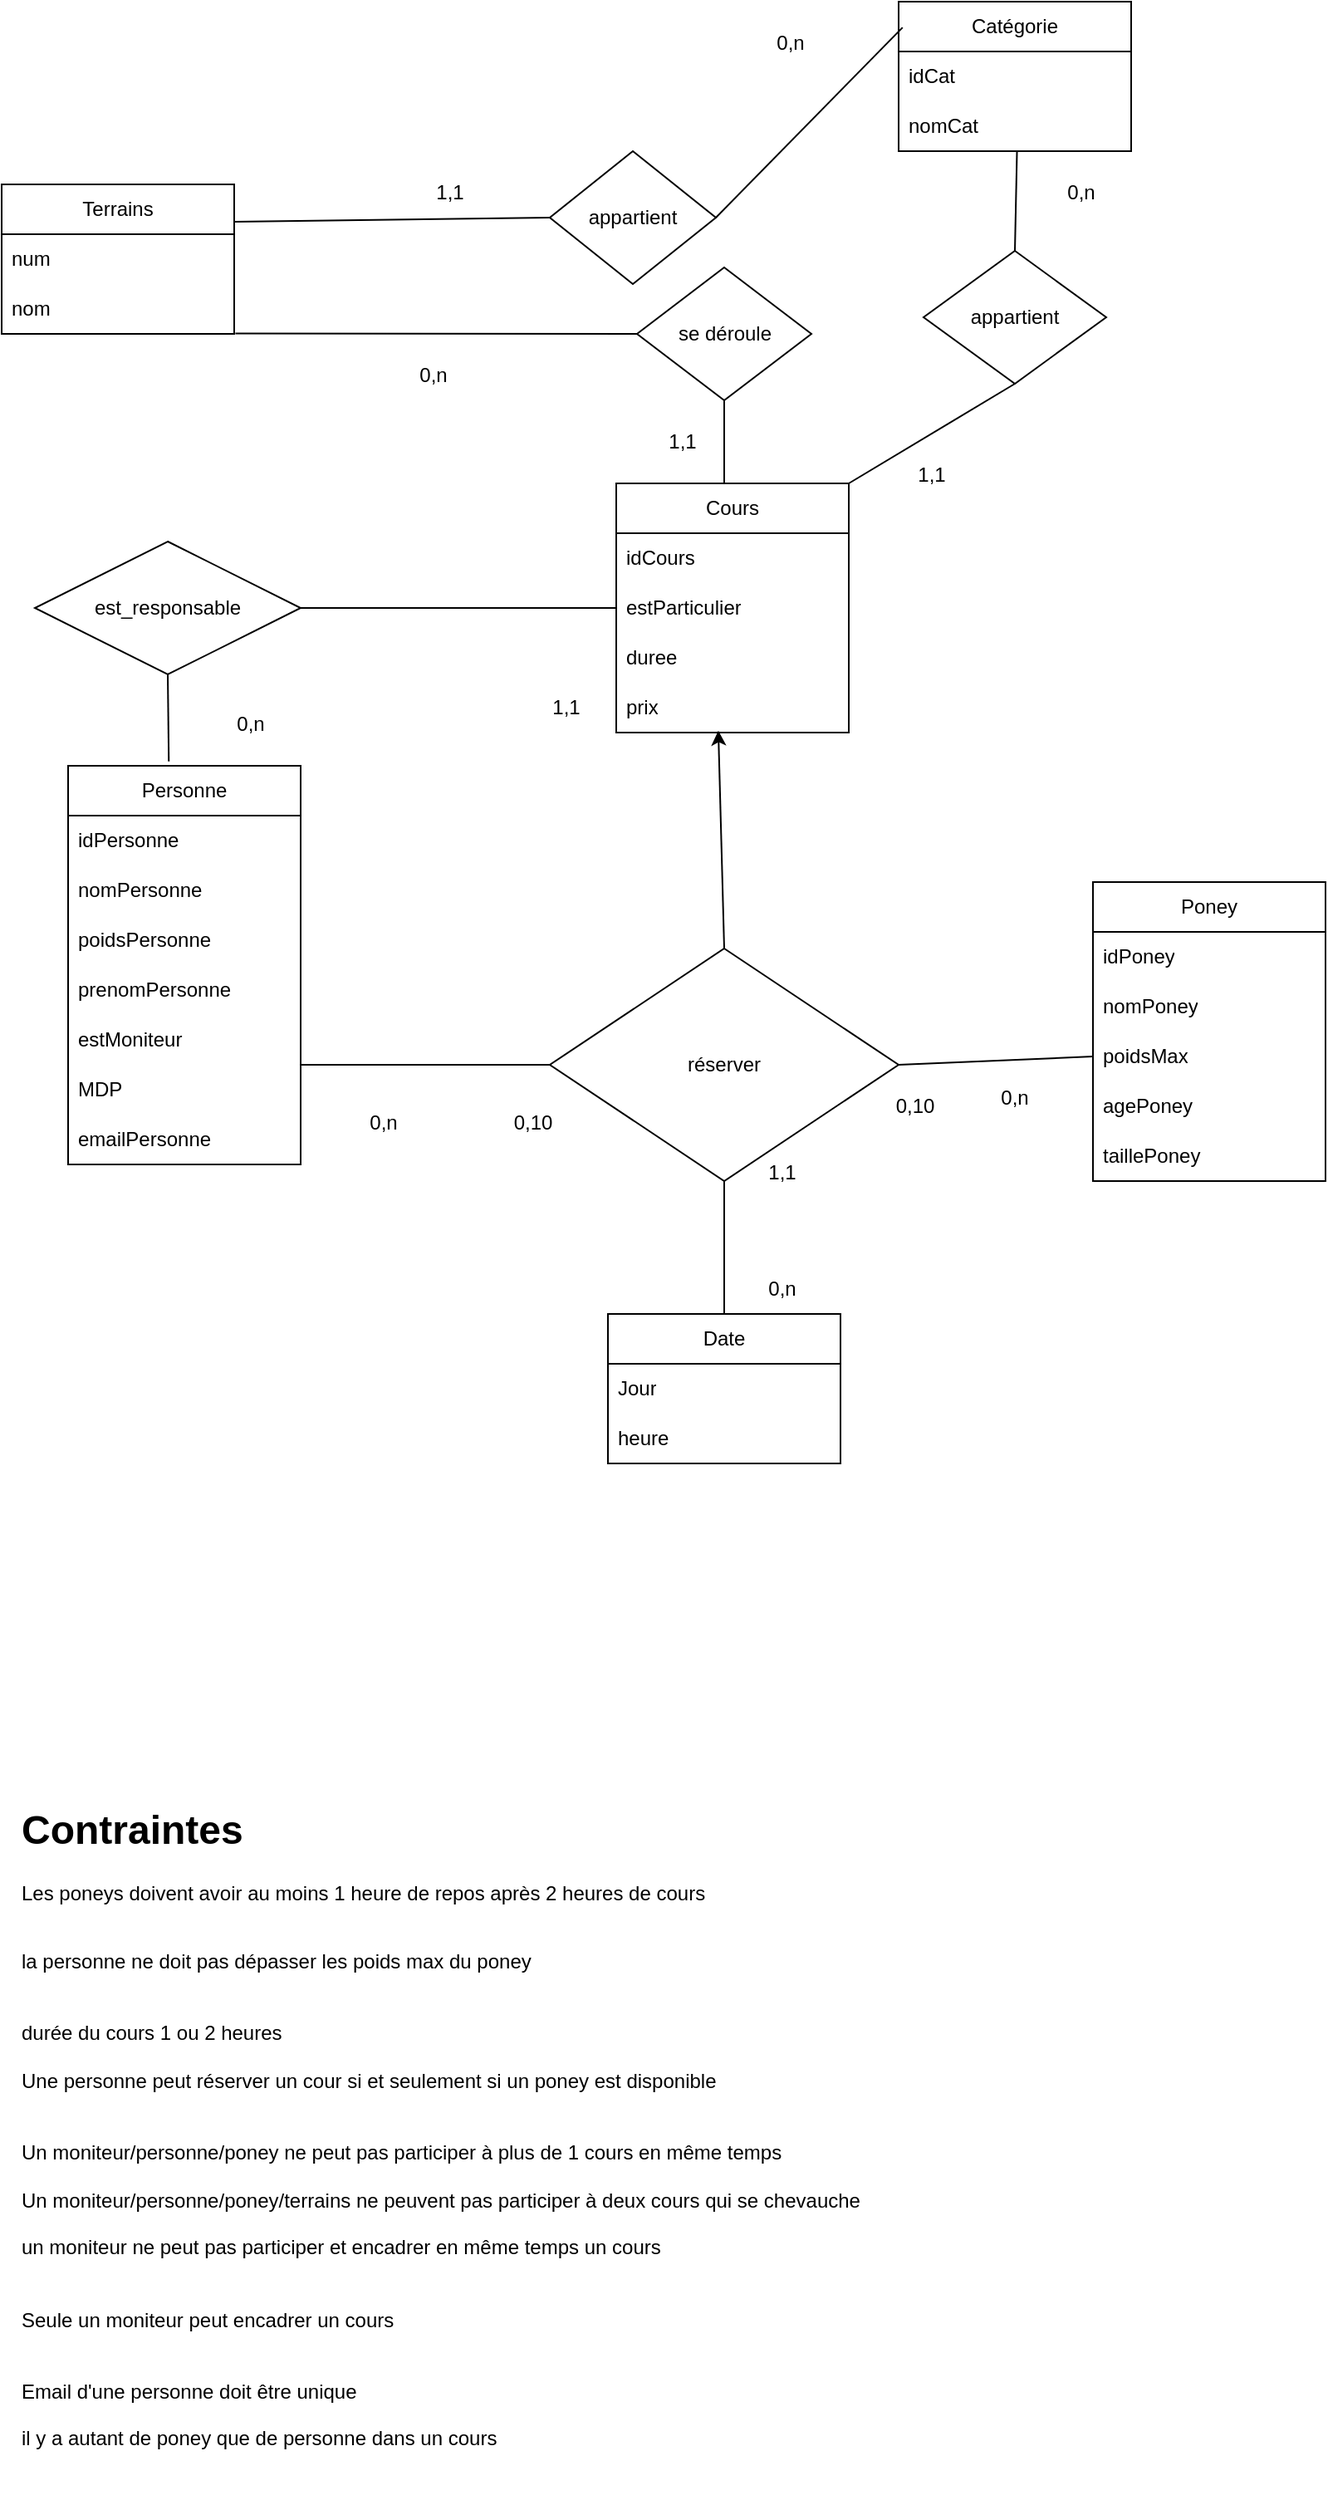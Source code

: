 <mxfile version="24.7.14">
  <diagram name="Page-1" id="9W7HuSMjV6_ZXsu8XZHZ">
    <mxGraphModel dx="1687" dy="2105" grid="1" gridSize="10" guides="1" tooltips="1" connect="1" arrows="1" fold="1" page="1" pageScale="1" pageWidth="827" pageHeight="1169" math="0" shadow="0">
      <root>
        <mxCell id="0" />
        <mxCell id="1" parent="0" />
        <mxCell id="h7xVEBj8XtHK8gHXebEV-5" value="&lt;div&gt;Poney&lt;/div&gt;" style="swimlane;fontStyle=0;childLayout=stackLayout;horizontal=1;startSize=30;horizontalStack=0;resizeParent=1;resizeParentMax=0;resizeLast=0;collapsible=1;marginBottom=0;whiteSpace=wrap;html=1;" parent="1" vertex="1">
          <mxGeometry x="687" y="190" width="140" height="180" as="geometry" />
        </mxCell>
        <mxCell id="h7xVEBj8XtHK8gHXebEV-6" value="idPoney" style="text;strokeColor=none;fillColor=none;align=left;verticalAlign=middle;spacingLeft=4;spacingRight=4;overflow=hidden;points=[[0,0.5],[1,0.5]];portConstraint=eastwest;rotatable=0;whiteSpace=wrap;html=1;" parent="h7xVEBj8XtHK8gHXebEV-5" vertex="1">
          <mxGeometry y="30" width="140" height="30" as="geometry" />
        </mxCell>
        <mxCell id="h7xVEBj8XtHK8gHXebEV-38" value="nomPoney" style="text;strokeColor=none;fillColor=none;align=left;verticalAlign=middle;spacingLeft=4;spacingRight=4;overflow=hidden;points=[[0,0.5],[1,0.5]];portConstraint=eastwest;rotatable=0;whiteSpace=wrap;html=1;" parent="h7xVEBj8XtHK8gHXebEV-5" vertex="1">
          <mxGeometry y="60" width="140" height="30" as="geometry" />
        </mxCell>
        <mxCell id="h7xVEBj8XtHK8gHXebEV-40" value="&lt;div&gt;poidsMax&lt;/div&gt;" style="text;strokeColor=none;fillColor=none;align=left;verticalAlign=middle;spacingLeft=4;spacingRight=4;overflow=hidden;points=[[0,0.5],[1,0.5]];portConstraint=eastwest;rotatable=0;whiteSpace=wrap;html=1;" parent="h7xVEBj8XtHK8gHXebEV-5" vertex="1">
          <mxGeometry y="90" width="140" height="30" as="geometry" />
        </mxCell>
        <mxCell id="h7xVEBj8XtHK8gHXebEV-7" value="agePoney" style="text;strokeColor=none;fillColor=none;align=left;verticalAlign=middle;spacingLeft=4;spacingRight=4;overflow=hidden;points=[[0,0.5],[1,0.5]];portConstraint=eastwest;rotatable=0;whiteSpace=wrap;html=1;" parent="h7xVEBj8XtHK8gHXebEV-5" vertex="1">
          <mxGeometry y="120" width="140" height="30" as="geometry" />
        </mxCell>
        <mxCell id="h7xVEBj8XtHK8gHXebEV-8" value="&lt;div&gt;taillePoney&lt;/div&gt;" style="text;strokeColor=none;fillColor=none;align=left;verticalAlign=middle;spacingLeft=4;spacingRight=4;overflow=hidden;points=[[0,0.5],[1,0.5]];portConstraint=eastwest;rotatable=0;whiteSpace=wrap;html=1;" parent="h7xVEBj8XtHK8gHXebEV-5" vertex="1">
          <mxGeometry y="150" width="140" height="30" as="geometry" />
        </mxCell>
        <mxCell id="h7xVEBj8XtHK8gHXebEV-1" value="Personne" style="swimlane;fontStyle=0;childLayout=stackLayout;horizontal=1;startSize=30;horizontalStack=0;resizeParent=1;resizeParentMax=0;resizeLast=0;collapsible=1;marginBottom=0;whiteSpace=wrap;html=1;" parent="1" vertex="1">
          <mxGeometry x="70" y="120" width="140" height="240" as="geometry" />
        </mxCell>
        <mxCell id="h7xVEBj8XtHK8gHXebEV-2" value="idPersonne" style="text;strokeColor=none;fillColor=none;align=left;verticalAlign=middle;spacingLeft=4;spacingRight=4;overflow=hidden;points=[[0,0.5],[1,0.5]];portConstraint=eastwest;rotatable=0;whiteSpace=wrap;html=1;" parent="h7xVEBj8XtHK8gHXebEV-1" vertex="1">
          <mxGeometry y="30" width="140" height="30" as="geometry" />
        </mxCell>
        <mxCell id="h7xVEBj8XtHK8gHXebEV-39" value="nomPersonne" style="text;strokeColor=none;fillColor=none;align=left;verticalAlign=middle;spacingLeft=4;spacingRight=4;overflow=hidden;points=[[0,0.5],[1,0.5]];portConstraint=eastwest;rotatable=0;whiteSpace=wrap;html=1;" parent="h7xVEBj8XtHK8gHXebEV-1" vertex="1">
          <mxGeometry y="60" width="140" height="30" as="geometry" />
        </mxCell>
        <mxCell id="h7xVEBj8XtHK8gHXebEV-44" value="&lt;div&gt;poidsPersonne&lt;/div&gt;" style="text;strokeColor=none;fillColor=none;align=left;verticalAlign=middle;spacingLeft=4;spacingRight=4;overflow=hidden;points=[[0,0.5],[1,0.5]];portConstraint=eastwest;rotatable=0;whiteSpace=wrap;html=1;" parent="h7xVEBj8XtHK8gHXebEV-1" vertex="1">
          <mxGeometry y="90" width="140" height="30" as="geometry" />
        </mxCell>
        <mxCell id="h7xVEBj8XtHK8gHXebEV-46" value="prenomPersonne" style="text;strokeColor=none;fillColor=none;align=left;verticalAlign=middle;spacingLeft=4;spacingRight=4;overflow=hidden;points=[[0,0.5],[1,0.5]];portConstraint=eastwest;rotatable=0;whiteSpace=wrap;html=1;" parent="h7xVEBj8XtHK8gHXebEV-1" vertex="1">
          <mxGeometry y="120" width="140" height="30" as="geometry" />
        </mxCell>
        <mxCell id="h7xVEBj8XtHK8gHXebEV-47" value="estMoniteur" style="text;strokeColor=none;fillColor=none;align=left;verticalAlign=middle;spacingLeft=4;spacingRight=4;overflow=hidden;points=[[0,0.5],[1,0.5]];portConstraint=eastwest;rotatable=0;whiteSpace=wrap;html=1;" parent="h7xVEBj8XtHK8gHXebEV-1" vertex="1">
          <mxGeometry y="150" width="140" height="30" as="geometry" />
        </mxCell>
        <mxCell id="h7xVEBj8XtHK8gHXebEV-78" value="MDP" style="text;strokeColor=none;fillColor=none;align=left;verticalAlign=middle;spacingLeft=4;spacingRight=4;overflow=hidden;points=[[0,0.5],[1,0.5]];portConstraint=eastwest;rotatable=0;whiteSpace=wrap;html=1;" parent="h7xVEBj8XtHK8gHXebEV-1" vertex="1">
          <mxGeometry y="180" width="140" height="30" as="geometry" />
        </mxCell>
        <mxCell id="h7xVEBj8XtHK8gHXebEV-4" value="emailPersonne" style="text;strokeColor=none;fillColor=none;align=left;verticalAlign=middle;spacingLeft=4;spacingRight=4;overflow=hidden;points=[[0,0.5],[1,0.5]];portConstraint=eastwest;rotatable=0;whiteSpace=wrap;html=1;" parent="h7xVEBj8XtHK8gHXebEV-1" vertex="1">
          <mxGeometry y="210" width="140" height="30" as="geometry" />
        </mxCell>
        <mxCell id="h7xVEBj8XtHK8gHXebEV-15" value="" style="endArrow=none;html=1;rounded=0;exitX=1;exitY=0.75;exitDx=0;exitDy=0;entryX=0;entryY=0.5;entryDx=0;entryDy=0;" parent="1" source="h7xVEBj8XtHK8gHXebEV-1" target="h7xVEBj8XtHK8gHXebEV-65" edge="1">
          <mxGeometry width="50" height="50" relative="1" as="geometry">
            <mxPoint x="390" y="440" as="sourcePoint" />
            <mxPoint x="60" y="310" as="targetPoint" />
          </mxGeometry>
        </mxCell>
        <mxCell id="h7xVEBj8XtHK8gHXebEV-18" value="" style="endArrow=none;html=1;rounded=0;exitX=0;exitY=0.5;exitDx=0;exitDy=0;entryX=1;entryY=0.5;entryDx=0;entryDy=0;" parent="1" source="h7xVEBj8XtHK8gHXebEV-40" target="h7xVEBj8XtHK8gHXebEV-65" edge="1">
          <mxGeometry width="50" height="50" relative="1" as="geometry">
            <mxPoint x="390" y="440" as="sourcePoint" />
            <mxPoint x="440" y="310" as="targetPoint" />
          </mxGeometry>
        </mxCell>
        <mxCell id="h7xVEBj8XtHK8gHXebEV-26" value="0,n" style="text;html=1;align=center;verticalAlign=middle;whiteSpace=wrap;rounded=0;" parent="1" vertex="1">
          <mxGeometry x="230" y="320" width="60" height="30" as="geometry" />
        </mxCell>
        <mxCell id="h7xVEBj8XtHK8gHXebEV-29" value="0,n" style="text;html=1;align=center;verticalAlign=middle;whiteSpace=wrap;rounded=0;" parent="1" vertex="1">
          <mxGeometry x="610" y="305" width="60" height="30" as="geometry" />
        </mxCell>
        <mxCell id="h7xVEBj8XtHK8gHXebEV-31" value="0,n" style="text;html=1;align=center;verticalAlign=middle;whiteSpace=wrap;rounded=0;" parent="1" vertex="1">
          <mxGeometry x="150" y="80" width="60" height="30" as="geometry" />
        </mxCell>
        <mxCell id="h7xVEBj8XtHK8gHXebEV-49" value="Date" style="swimlane;fontStyle=0;childLayout=stackLayout;horizontal=1;startSize=30;horizontalStack=0;resizeParent=1;resizeParentMax=0;resizeLast=0;collapsible=1;marginBottom=0;whiteSpace=wrap;html=1;" parent="1" vertex="1">
          <mxGeometry x="395" y="450" width="140" height="90" as="geometry" />
        </mxCell>
        <mxCell id="h7xVEBj8XtHK8gHXebEV-50" value="Jour" style="text;strokeColor=none;fillColor=none;align=left;verticalAlign=middle;spacingLeft=4;spacingRight=4;overflow=hidden;points=[[0,0.5],[1,0.5]];portConstraint=eastwest;rotatable=0;whiteSpace=wrap;html=1;" parent="h7xVEBj8XtHK8gHXebEV-49" vertex="1">
          <mxGeometry y="30" width="140" height="30" as="geometry" />
        </mxCell>
        <mxCell id="h7xVEBj8XtHK8gHXebEV-51" value="&lt;div&gt;heure&lt;/div&gt;" style="text;strokeColor=none;fillColor=none;align=left;verticalAlign=middle;spacingLeft=4;spacingRight=4;overflow=hidden;points=[[0,0.5],[1,0.5]];portConstraint=eastwest;rotatable=0;whiteSpace=wrap;html=1;" parent="h7xVEBj8XtHK8gHXebEV-49" vertex="1">
          <mxGeometry y="60" width="140" height="30" as="geometry" />
        </mxCell>
        <mxCell id="h7xVEBj8XtHK8gHXebEV-55" value="0,n" style="text;html=1;align=center;verticalAlign=middle;whiteSpace=wrap;rounded=0;" parent="1" vertex="1">
          <mxGeometry x="470" y="420" width="60" height="30" as="geometry" />
        </mxCell>
        <mxCell id="h7xVEBj8XtHK8gHXebEV-58" value="" style="endArrow=none;html=1;rounded=0;exitX=0.5;exitY=1;exitDx=0;exitDy=0;entryX=0.5;entryY=0;entryDx=0;entryDy=0;" parent="1" source="h7xVEBj8XtHK8gHXebEV-65" target="h7xVEBj8XtHK8gHXebEV-49" edge="1">
          <mxGeometry width="50" height="50" relative="1" as="geometry">
            <mxPoint x="510" y="500" as="sourcePoint" />
            <mxPoint x="548.96" y="190" as="targetPoint" />
          </mxGeometry>
        </mxCell>
        <mxCell id="h7xVEBj8XtHK8gHXebEV-65" value="réserver" style="rhombus;whiteSpace=wrap;html=1;" parent="1" vertex="1">
          <mxGeometry x="360" y="230" width="210" height="140" as="geometry" />
        </mxCell>
        <mxCell id="h7xVEBj8XtHK8gHXebEV-67" value="1,1" style="text;html=1;align=center;verticalAlign=middle;whiteSpace=wrap;rounded=0;" parent="1" vertex="1">
          <mxGeometry x="470" y="350" width="60" height="30" as="geometry" />
        </mxCell>
        <mxCell id="h7xVEBj8XtHK8gHXebEV-68" value="1,1" style="text;html=1;align=center;verticalAlign=middle;whiteSpace=wrap;rounded=0;" parent="1" vertex="1">
          <mxGeometry x="340" y="70" width="60" height="30" as="geometry" />
        </mxCell>
        <mxCell id="h7xVEBj8XtHK8gHXebEV-69" value="0,10" style="text;html=1;align=center;verticalAlign=middle;whiteSpace=wrap;rounded=0;" parent="1" vertex="1">
          <mxGeometry x="550" y="310" width="60" height="30" as="geometry" />
        </mxCell>
        <mxCell id="h7xVEBj8XtHK8gHXebEV-79" value="&lt;h1 style=&quot;margin-top: 0px;&quot;&gt;Contraintes&lt;br&gt;&lt;/h1&gt;&lt;p&gt;Les poneys doivent avoir au moins 1 heure de repos après 2 heures de cours&lt;br&gt;&lt;/p&gt;&lt;div&gt;&lt;br&gt;&lt;/div&gt;&lt;div&gt;la personne ne doit pas dépasser les poids max du poney&lt;/div&gt;&lt;div&gt;&lt;br&gt;&lt;/div&gt;&lt;div&gt;&lt;br&gt;&lt;/div&gt;&lt;div&gt;durée du cours 1 ou 2 heures&lt;/div&gt;&lt;div&gt;&lt;br&gt;&lt;/div&gt;&lt;div&gt;Une personne peut réserver un cour si et seulement si un poney est disponible &lt;br&gt;&lt;/div&gt;&lt;div&gt;&lt;br&gt;&lt;/div&gt;&lt;div&gt;&lt;br&gt;&lt;/div&gt;&lt;div&gt;Un moniteur/personne/poney ne peut pas participer à plus de 1 cours en même temps&lt;br&gt;&lt;/div&gt;&lt;div&gt;&lt;br&gt;&lt;/div&gt;&lt;div&gt;Un moniteur/personne/poney/terrains ne peuvent pas participer à deux cours qui se chevauche&lt;br&gt;&lt;/div&gt;&lt;div&gt;&lt;br&gt;&lt;/div&gt;&lt;div&gt;un moniteur ne peut pas participer et encadrer en même temps un cours&lt;/div&gt;&lt;div&gt;&lt;br&gt;&lt;/div&gt;&lt;div&gt;&lt;br&gt;&lt;/div&gt;&lt;div&gt;Seule un moniteur peut encadrer un cours&lt;/div&gt;&lt;div&gt;&lt;br&gt;&lt;/div&gt;&lt;div&gt;&lt;br&gt;&lt;/div&gt;&lt;div&gt;Email d&#39;une personne doit être unique&lt;/div&gt;&lt;div&gt;&lt;br&gt;&lt;/div&gt;&lt;div&gt;il y a autant de poney que de personne dans un cours&lt;br&gt;&lt;/div&gt;" style="text;html=1;whiteSpace=wrap;overflow=hidden;rounded=0;" parent="1" vertex="1">
          <mxGeometry x="40" y="740" width="750" height="420" as="geometry" />
        </mxCell>
        <mxCell id="_sw9qbzKlEHNV8ZJurar-1" value="Cours" style="swimlane;fontStyle=0;childLayout=stackLayout;horizontal=1;startSize=30;horizontalStack=0;resizeParent=1;resizeParentMax=0;resizeLast=0;collapsible=1;marginBottom=0;whiteSpace=wrap;html=1;" vertex="1" parent="1">
          <mxGeometry x="400" y="-50" width="140" height="150" as="geometry" />
        </mxCell>
        <mxCell id="_sw9qbzKlEHNV8ZJurar-2" value="idCours" style="text;strokeColor=none;fillColor=none;align=left;verticalAlign=middle;spacingLeft=4;spacingRight=4;overflow=hidden;points=[[0,0.5],[1,0.5]];portConstraint=eastwest;rotatable=0;whiteSpace=wrap;html=1;" vertex="1" parent="_sw9qbzKlEHNV8ZJurar-1">
          <mxGeometry y="30" width="140" height="30" as="geometry" />
        </mxCell>
        <mxCell id="_sw9qbzKlEHNV8ZJurar-22" value="estParticulier" style="text;strokeColor=none;fillColor=none;align=left;verticalAlign=middle;spacingLeft=4;spacingRight=4;overflow=hidden;points=[[0,0.5],[1,0.5]];portConstraint=eastwest;rotatable=0;whiteSpace=wrap;html=1;" vertex="1" parent="_sw9qbzKlEHNV8ZJurar-1">
          <mxGeometry y="60" width="140" height="30" as="geometry" />
        </mxCell>
        <mxCell id="_sw9qbzKlEHNV8ZJurar-3" value="duree" style="text;strokeColor=none;fillColor=none;align=left;verticalAlign=middle;spacingLeft=4;spacingRight=4;overflow=hidden;points=[[0,0.5],[1,0.5]];portConstraint=eastwest;rotatable=0;whiteSpace=wrap;html=1;" vertex="1" parent="_sw9qbzKlEHNV8ZJurar-1">
          <mxGeometry y="90" width="140" height="30" as="geometry" />
        </mxCell>
        <mxCell id="_sw9qbzKlEHNV8ZJurar-4" value="&lt;div&gt;prix&lt;/div&gt;" style="text;strokeColor=none;fillColor=none;align=left;verticalAlign=middle;spacingLeft=4;spacingRight=4;overflow=hidden;points=[[0,0.5],[1,0.5]];portConstraint=eastwest;rotatable=0;whiteSpace=wrap;html=1;" vertex="1" parent="_sw9qbzKlEHNV8ZJurar-1">
          <mxGeometry y="120" width="140" height="30" as="geometry" />
        </mxCell>
        <mxCell id="_sw9qbzKlEHNV8ZJurar-7" value="" style="endArrow=classic;html=1;rounded=0;entryX=0.439;entryY=0.961;entryDx=0;entryDy=0;entryPerimeter=0;exitX=0.5;exitY=0;exitDx=0;exitDy=0;" edge="1" parent="1" source="h7xVEBj8XtHK8gHXebEV-65" target="_sw9qbzKlEHNV8ZJurar-4">
          <mxGeometry width="50" height="50" relative="1" as="geometry">
            <mxPoint x="390" y="440" as="sourcePoint" />
            <mxPoint x="440" y="390" as="targetPoint" />
          </mxGeometry>
        </mxCell>
        <mxCell id="_sw9qbzKlEHNV8ZJurar-33" value="Terrains" style="swimlane;fontStyle=0;childLayout=stackLayout;horizontal=1;startSize=30;horizontalStack=0;resizeParent=1;resizeParentMax=0;resizeLast=0;collapsible=1;marginBottom=0;whiteSpace=wrap;html=1;" vertex="1" parent="1">
          <mxGeometry x="30" y="-230" width="140" height="90" as="geometry" />
        </mxCell>
        <mxCell id="_sw9qbzKlEHNV8ZJurar-34" value="num " style="text;strokeColor=none;fillColor=none;align=left;verticalAlign=middle;spacingLeft=4;spacingRight=4;overflow=hidden;points=[[0,0.5],[1,0.5]];portConstraint=eastwest;rotatable=0;whiteSpace=wrap;html=1;" vertex="1" parent="_sw9qbzKlEHNV8ZJurar-33">
          <mxGeometry y="30" width="140" height="30" as="geometry" />
        </mxCell>
        <mxCell id="_sw9qbzKlEHNV8ZJurar-35" value="nom" style="text;strokeColor=none;fillColor=none;align=left;verticalAlign=middle;spacingLeft=4;spacingRight=4;overflow=hidden;points=[[0,0.5],[1,0.5]];portConstraint=eastwest;rotatable=0;whiteSpace=wrap;html=1;" vertex="1" parent="_sw9qbzKlEHNV8ZJurar-33">
          <mxGeometry y="60" width="140" height="30" as="geometry" />
        </mxCell>
        <mxCell id="_sw9qbzKlEHNV8ZJurar-37" value="Catégorie" style="swimlane;fontStyle=0;childLayout=stackLayout;horizontal=1;startSize=30;horizontalStack=0;resizeParent=1;resizeParentMax=0;resizeLast=0;collapsible=1;marginBottom=0;whiteSpace=wrap;html=1;" vertex="1" parent="1">
          <mxGeometry x="570" y="-340" width="140" height="90" as="geometry" />
        </mxCell>
        <mxCell id="_sw9qbzKlEHNV8ZJurar-38" value="idCat" style="text;strokeColor=none;fillColor=none;align=left;verticalAlign=middle;spacingLeft=4;spacingRight=4;overflow=hidden;points=[[0,0.5],[1,0.5]];portConstraint=eastwest;rotatable=0;whiteSpace=wrap;html=1;" vertex="1" parent="_sw9qbzKlEHNV8ZJurar-37">
          <mxGeometry y="30" width="140" height="30" as="geometry" />
        </mxCell>
        <mxCell id="_sw9qbzKlEHNV8ZJurar-39" value="nomCat" style="text;strokeColor=none;fillColor=none;align=left;verticalAlign=middle;spacingLeft=4;spacingRight=4;overflow=hidden;points=[[0,0.5],[1,0.5]];portConstraint=eastwest;rotatable=0;whiteSpace=wrap;html=1;" vertex="1" parent="_sw9qbzKlEHNV8ZJurar-37">
          <mxGeometry y="60" width="140" height="30" as="geometry" />
        </mxCell>
        <mxCell id="_sw9qbzKlEHNV8ZJurar-41" value="appartient" style="rhombus;whiteSpace=wrap;html=1;" vertex="1" parent="1">
          <mxGeometry x="360" y="-250" width="100" height="80" as="geometry" />
        </mxCell>
        <mxCell id="_sw9qbzKlEHNV8ZJurar-42" value="" style="endArrow=none;html=1;rounded=0;entryX=0;entryY=0.5;entryDx=0;entryDy=0;exitX=1;exitY=0.25;exitDx=0;exitDy=0;" edge="1" parent="1" source="_sw9qbzKlEHNV8ZJurar-33" target="_sw9qbzKlEHNV8ZJurar-41">
          <mxGeometry width="50" height="50" relative="1" as="geometry">
            <mxPoint x="100" y="-10" as="sourcePoint" />
            <mxPoint x="150" y="-60" as="targetPoint" />
          </mxGeometry>
        </mxCell>
        <mxCell id="_sw9qbzKlEHNV8ZJurar-44" value="" style="endArrow=none;html=1;rounded=0;entryX=0.017;entryY=0.173;entryDx=0;entryDy=0;entryPerimeter=0;exitX=1;exitY=0.5;exitDx=0;exitDy=0;" edge="1" parent="1" source="_sw9qbzKlEHNV8ZJurar-41" target="_sw9qbzKlEHNV8ZJurar-37">
          <mxGeometry width="50" height="50" relative="1" as="geometry">
            <mxPoint x="330" y="-80" as="sourcePoint" />
            <mxPoint x="390" y="-110" as="targetPoint" />
          </mxGeometry>
        </mxCell>
        <mxCell id="_sw9qbzKlEHNV8ZJurar-45" value="" style="endArrow=none;html=1;rounded=0;exitX=0.5;exitY=0;exitDx=0;exitDy=0;entryX=0.509;entryY=1.01;entryDx=0;entryDy=0;entryPerimeter=0;" edge="1" parent="1" source="_sw9qbzKlEHNV8ZJurar-46" target="_sw9qbzKlEHNV8ZJurar-39">
          <mxGeometry width="50" height="50" relative="1" as="geometry">
            <mxPoint x="470" y="-40" as="sourcePoint" />
            <mxPoint x="610" y="-210" as="targetPoint" />
          </mxGeometry>
        </mxCell>
        <mxCell id="_sw9qbzKlEHNV8ZJurar-46" value="appartient" style="rhombus;whiteSpace=wrap;html=1;" vertex="1" parent="1">
          <mxGeometry x="585" y="-190" width="110" height="80" as="geometry" />
        </mxCell>
        <mxCell id="_sw9qbzKlEHNV8ZJurar-48" value="0,n" style="text;html=1;align=center;verticalAlign=middle;whiteSpace=wrap;rounded=0;" vertex="1" parent="1">
          <mxGeometry x="260" y="-130" width="60" height="30" as="geometry" />
        </mxCell>
        <mxCell id="_sw9qbzKlEHNV8ZJurar-49" value="1,1" style="text;html=1;align=center;verticalAlign=middle;whiteSpace=wrap;rounded=0;" vertex="1" parent="1">
          <mxGeometry x="410" y="-90" width="60" height="30" as="geometry" />
        </mxCell>
        <mxCell id="_sw9qbzKlEHNV8ZJurar-50" value="0,n" style="text;html=1;align=center;verticalAlign=middle;whiteSpace=wrap;rounded=0;" vertex="1" parent="1">
          <mxGeometry x="475" y="-330" width="60" height="30" as="geometry" />
        </mxCell>
        <mxCell id="_sw9qbzKlEHNV8ZJurar-51" value="1,1" style="text;html=1;align=center;verticalAlign=middle;whiteSpace=wrap;rounded=0;" vertex="1" parent="1">
          <mxGeometry x="270" y="-240" width="60" height="30" as="geometry" />
        </mxCell>
        <mxCell id="_sw9qbzKlEHNV8ZJurar-53" value="se déroule" style="rhombus;whiteSpace=wrap;html=1;" vertex="1" parent="1">
          <mxGeometry x="412.5" y="-180" width="105" height="80" as="geometry" />
        </mxCell>
        <mxCell id="_sw9qbzKlEHNV8ZJurar-54" value="" style="endArrow=none;html=1;rounded=0;exitX=0;exitY=0.5;exitDx=0;exitDy=0;entryX=1.005;entryY=0.99;entryDx=0;entryDy=0;entryPerimeter=0;" edge="1" parent="1" source="_sw9qbzKlEHNV8ZJurar-53" target="_sw9qbzKlEHNV8ZJurar-35">
          <mxGeometry width="50" height="50" relative="1" as="geometry">
            <mxPoint x="100" y="170" as="sourcePoint" />
            <mxPoint x="168" y="-138" as="targetPoint" />
          </mxGeometry>
        </mxCell>
        <mxCell id="_sw9qbzKlEHNV8ZJurar-56" value="" style="endArrow=none;html=1;rounded=0;exitX=0.5;exitY=1;exitDx=0;exitDy=0;" edge="1" parent="1" source="_sw9qbzKlEHNV8ZJurar-53">
          <mxGeometry width="50" height="50" relative="1" as="geometry">
            <mxPoint x="360" y="40" as="sourcePoint" />
            <mxPoint x="465" y="-50" as="targetPoint" />
          </mxGeometry>
        </mxCell>
        <mxCell id="_sw9qbzKlEHNV8ZJurar-58" value="" style="endArrow=none;html=1;rounded=0;entryX=0.5;entryY=1;entryDx=0;entryDy=0;exitX=1;exitY=0;exitDx=0;exitDy=0;" edge="1" parent="1" source="_sw9qbzKlEHNV8ZJurar-1" target="_sw9qbzKlEHNV8ZJurar-46">
          <mxGeometry width="50" height="50" relative="1" as="geometry">
            <mxPoint x="100" y="170" as="sourcePoint" />
            <mxPoint x="150" y="120" as="targetPoint" />
          </mxGeometry>
        </mxCell>
        <mxCell id="_sw9qbzKlEHNV8ZJurar-60" value="est_responsable" style="rhombus;whiteSpace=wrap;html=1;" vertex="1" parent="1">
          <mxGeometry x="50" y="-15" width="160" height="80" as="geometry" />
        </mxCell>
        <mxCell id="_sw9qbzKlEHNV8ZJurar-61" value="" style="endArrow=none;html=1;rounded=0;entryX=0.5;entryY=1;entryDx=0;entryDy=0;exitX=0.433;exitY=-0.011;exitDx=0;exitDy=0;exitPerimeter=0;" edge="1" parent="1" source="h7xVEBj8XtHK8gHXebEV-1" target="_sw9qbzKlEHNV8ZJurar-60">
          <mxGeometry width="50" height="50" relative="1" as="geometry">
            <mxPoint x="100" y="170" as="sourcePoint" />
            <mxPoint x="150" y="120" as="targetPoint" />
          </mxGeometry>
        </mxCell>
        <mxCell id="_sw9qbzKlEHNV8ZJurar-62" value="" style="endArrow=none;html=1;rounded=0;entryX=1;entryY=0.5;entryDx=0;entryDy=0;exitX=0;exitY=0.5;exitDx=0;exitDy=0;" edge="1" parent="1" source="_sw9qbzKlEHNV8ZJurar-22" target="_sw9qbzKlEHNV8ZJurar-60">
          <mxGeometry width="50" height="50" relative="1" as="geometry">
            <mxPoint x="265" y="144" as="sourcePoint" />
            <mxPoint x="310" y="110" as="targetPoint" />
          </mxGeometry>
        </mxCell>
        <mxCell id="_sw9qbzKlEHNV8ZJurar-64" value="1,1" style="text;html=1;align=center;verticalAlign=middle;whiteSpace=wrap;rounded=0;" vertex="1" parent="1">
          <mxGeometry x="560" y="-70" width="60" height="30" as="geometry" />
        </mxCell>
        <mxCell id="_sw9qbzKlEHNV8ZJurar-65" value="0,n" style="text;html=1;align=center;verticalAlign=middle;whiteSpace=wrap;rounded=0;" vertex="1" parent="1">
          <mxGeometry x="650" y="-240" width="60" height="30" as="geometry" />
        </mxCell>
        <mxCell id="_sw9qbzKlEHNV8ZJurar-70" style="edgeStyle=orthogonalEdgeStyle;rounded=0;orthogonalLoop=1;jettySize=auto;html=1;exitX=0.5;exitY=1;exitDx=0;exitDy=0;" edge="1" parent="1" source="_sw9qbzKlEHNV8ZJurar-64" target="_sw9qbzKlEHNV8ZJurar-64">
          <mxGeometry relative="1" as="geometry" />
        </mxCell>
        <mxCell id="_sw9qbzKlEHNV8ZJurar-72" value="0,10" style="text;html=1;align=center;verticalAlign=middle;whiteSpace=wrap;rounded=0;" vertex="1" parent="1">
          <mxGeometry x="320" y="320" width="60" height="30" as="geometry" />
        </mxCell>
      </root>
    </mxGraphModel>
  </diagram>
</mxfile>
